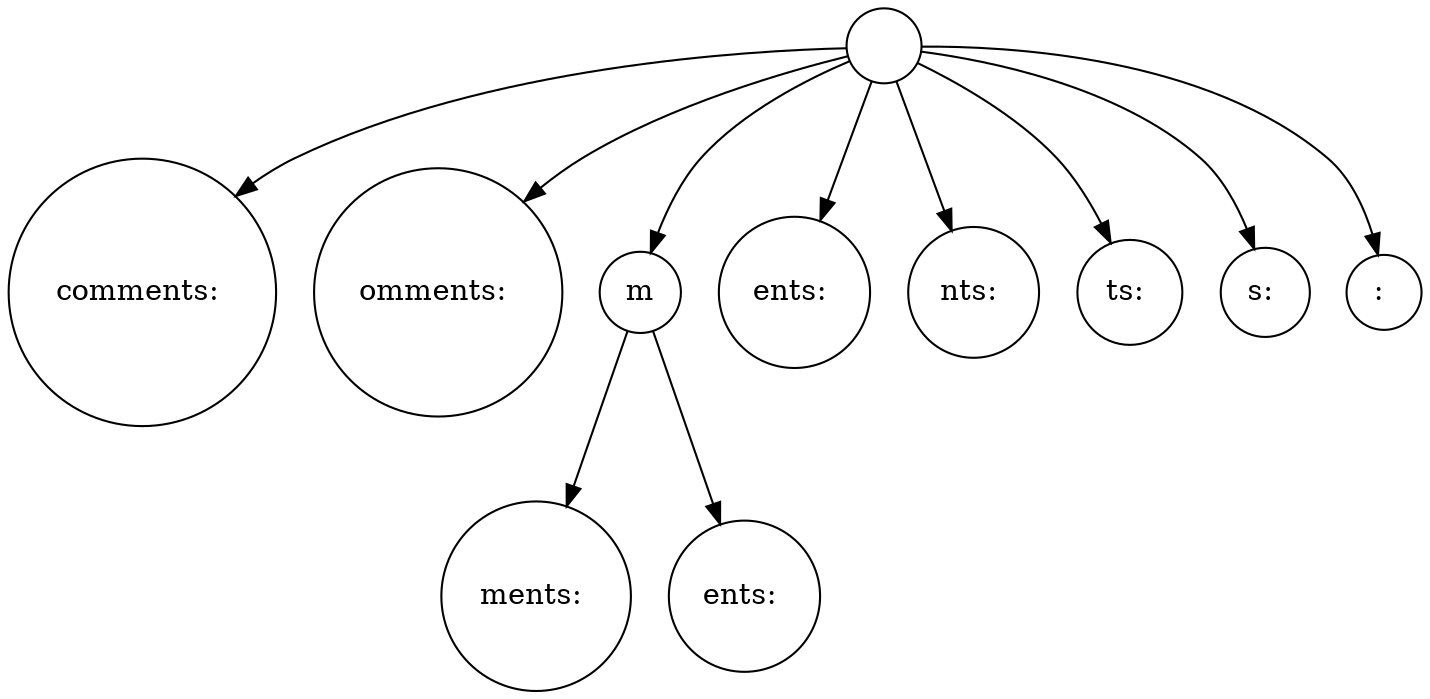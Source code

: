 digraph suffix {
	node [shape = circle];
	0 [label= ""];
	1 [label= "comments: "];
	0 -> 1;
	2 [label= "omments: "];
	0 -> 2;
	3 [label= "m"];
	0 -> 3;
	3 [label= "m"];
	4 [label= "ments: "];
	3 -> 4;
	5 [label= "ents: "];
	3 -> 5;
	6 [label= "ents: "];
	0 -> 6;
	7 [label= "nts: "];
	0 -> 7;
	8 [label= "ts: "];
	0 -> 8;
	9 [label= "s: "];
	0 -> 9;
	10 [label= ": "];
	0 -> 10;
}